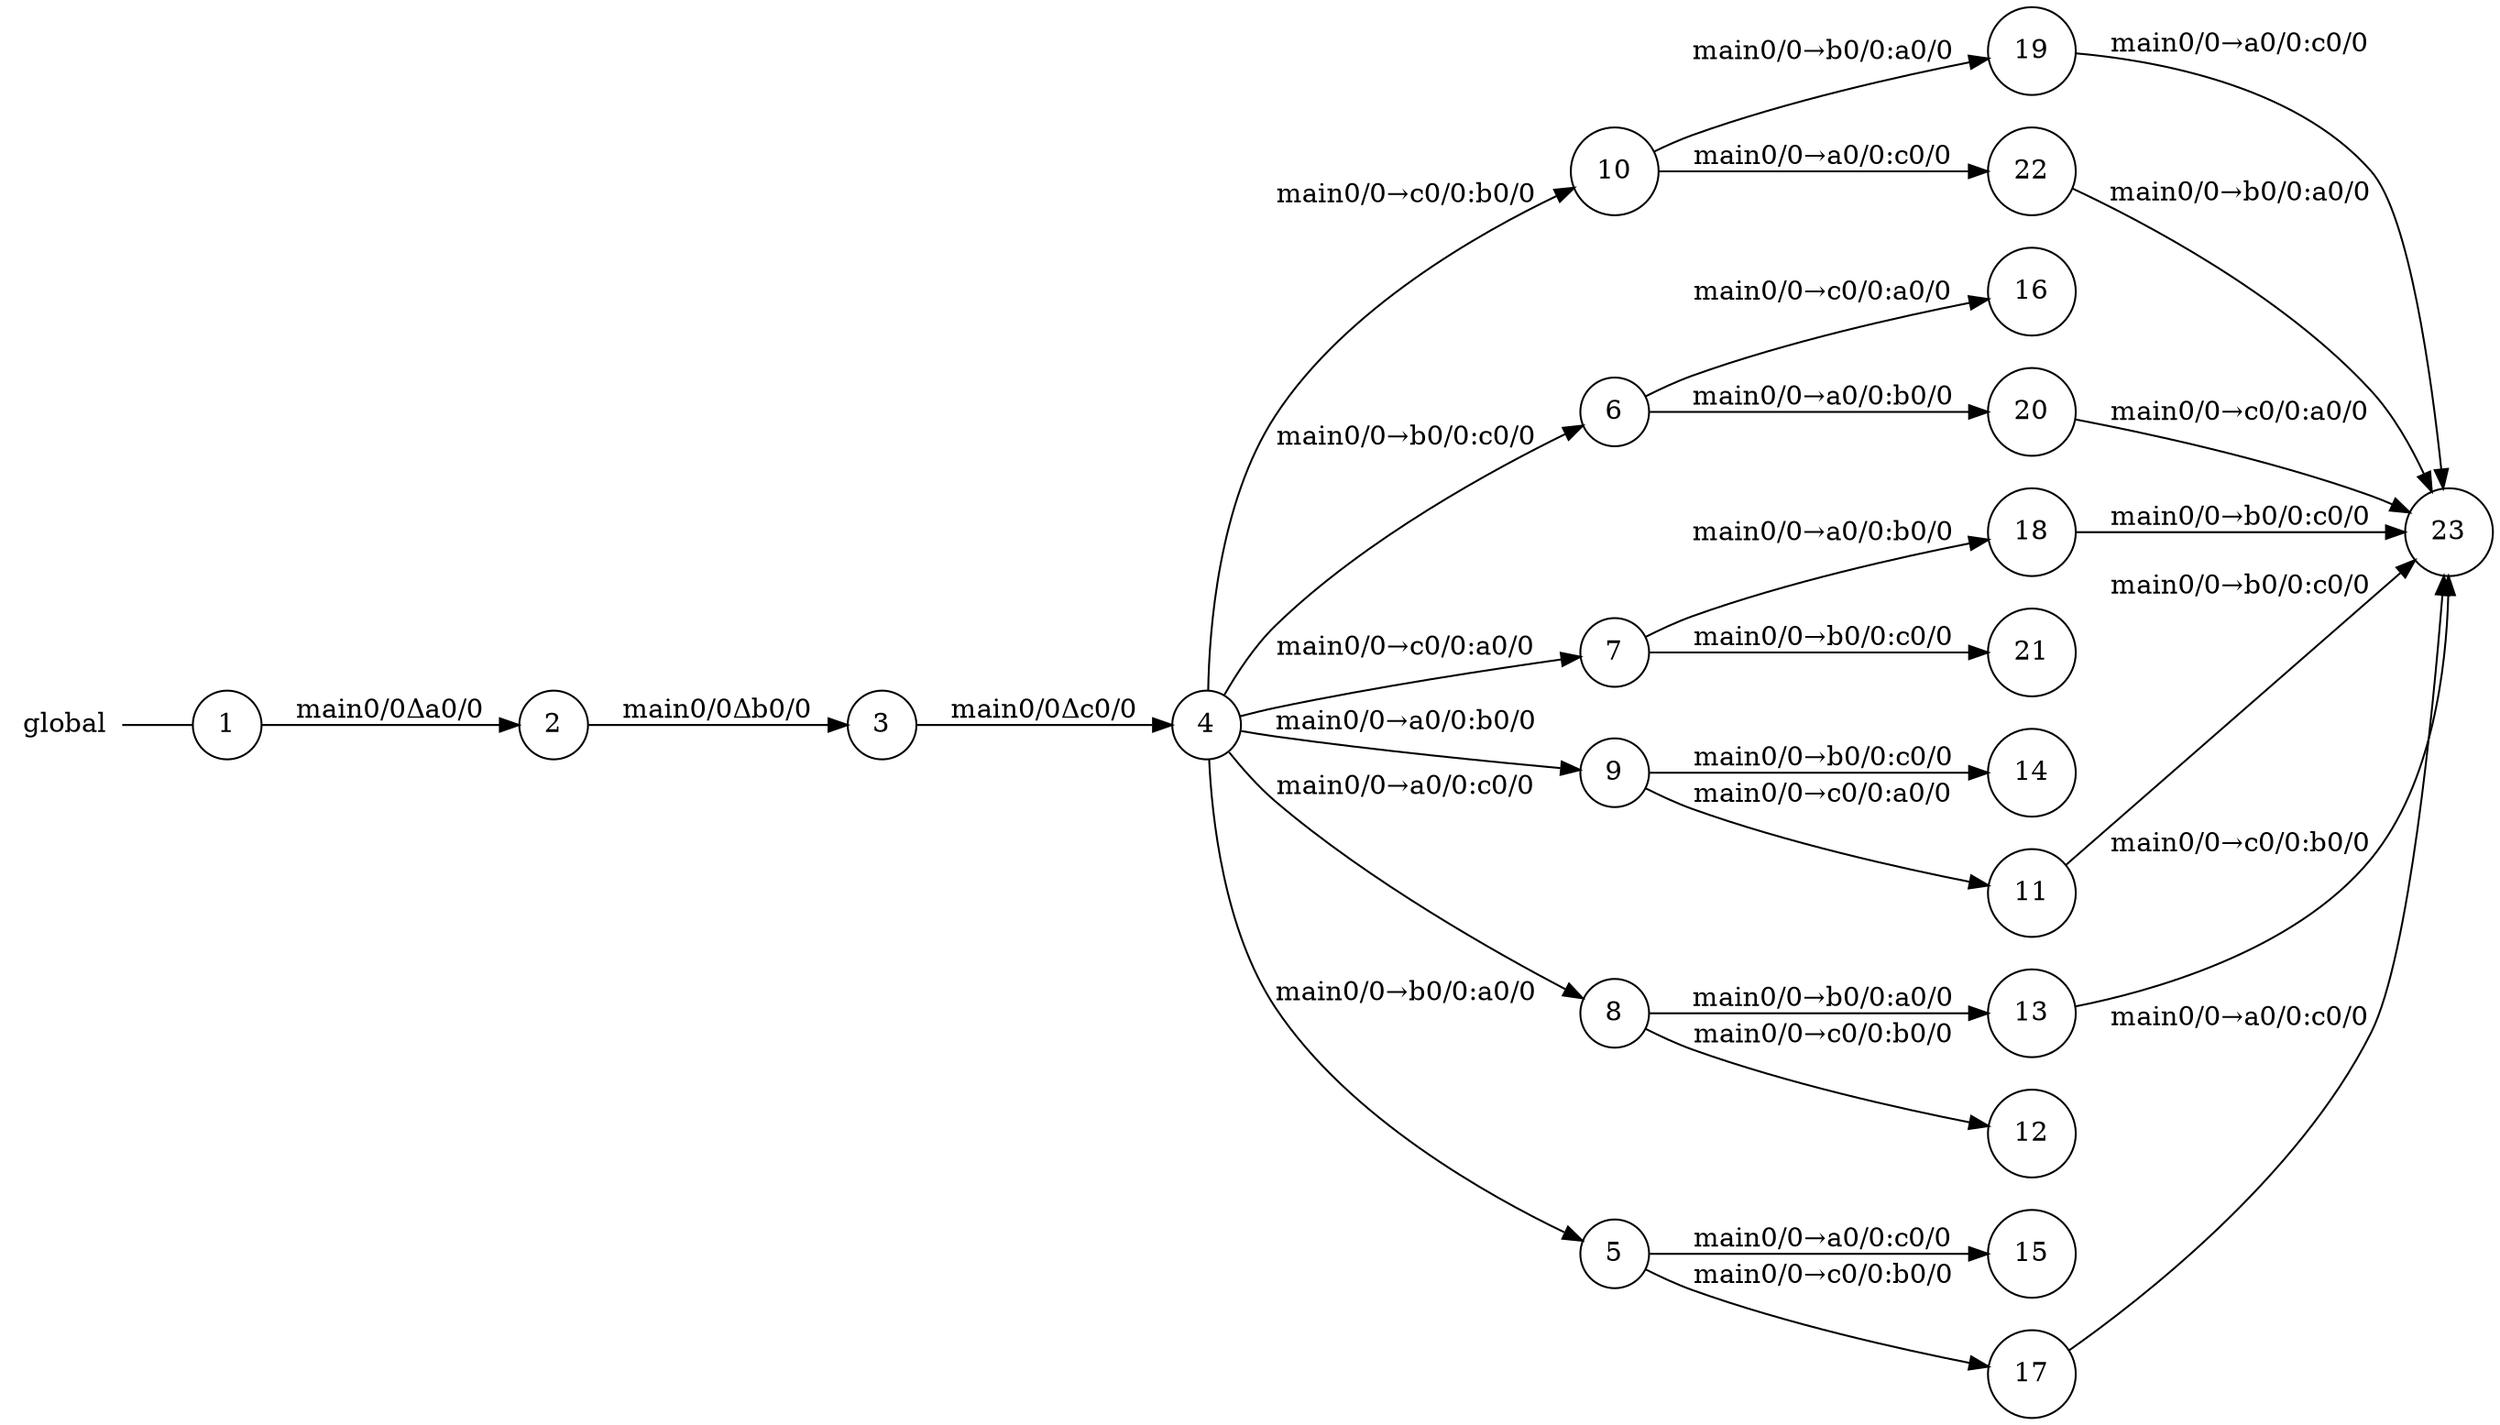 digraph global {
	rankdir="LR";
	n_0 [label="global", shape="plaintext"];
	n_1 [id="34", shape=circle, label="18"];
	n_2 [id="20", shape=circle, label="10"];
	n_3 [id="27", shape=circle, label="19"];
	n_4 [id="25", shape=circle, label="14"];
	n_5 [id="28", shape=circle, label="6"];
	n_6 [id="12", shape=circle, label="16"];
	n_7 [id="18", shape=circle, label="7"];
	n_8 [id="14", shape=circle, label="9"];
	n_9 [id="6", shape=circle, label="13"];
	n_10 [id="13", shape=circle, label="22"];
	n_11 [id="24", shape=circle, label="8"];
	n_12 [id="10", shape=circle, label="3"];
	n_13 [id="30", shape=circle, label="20"];
	n_14 [id="22", shape=circle, label="5"];
	n_15 [id="1", shape=circle, label="1"];
	n_0 -> n_15 [arrowhead=none];
	n_16 [id="9", shape=circle, label="15"];
	n_17 [id="2", shape=circle, label="23"];
	n_18 [id="4", shape=circle, label="2"];
	n_19 [id="31", shape=circle, label="17"];
	n_20 [id="32", shape=circle, label="4"];
	n_21 [id="7", shape=circle, label="21"];
	n_22 [id="3", shape=circle, label="12"];
	n_23 [id="16", shape=circle, label="11"];

	n_11 -> n_9 [id="[$e|26]", label="main0/0→b0/0:a0/0"];
	n_13 -> n_17 [id="[$e|51]", label="main0/0→c0/0:a0/0"];
	n_14 -> n_19 [id="[$e|20]", label="main0/0→c0/0:b0/0"];
	n_18 -> n_12 [id="[$e|3]", label="main0/0Δb0/0"];
	n_8 -> n_4 [id="[$e|8]", label="main0/0→b0/0:c0/0"];
	n_23 -> n_17 [id="[$e|41]", label="main0/0→b0/0:c0/0"];
	n_12 -> n_20 [id="[$e|28]", label="main0/0Δc0/0"];
	n_14 -> n_16 [id="[$e|6]", label="main0/0→a0/0:c0/0"];
	n_1 -> n_17 [id="[$e|52]", label="main0/0→b0/0:c0/0"];
	n_2 -> n_3 [id="[$e|12]", label="main0/0→b0/0:a0/0"];
	n_5 -> n_6 [id="[$e|5]", label="main0/0→c0/0:a0/0"];
	n_11 -> n_22 [id="[$e|11]", label="main0/0→c0/0:b0/0"];
	n_9 -> n_17 [id="[$e|42]", label="main0/0→c0/0:b0/0"];
	n_5 -> n_13 [id="[$e|9]", label="main0/0→a0/0:b0/0"];
	n_20 -> n_8 [id="[$e|25]", label="main0/0→a0/0:b0/0"];
	n_2 -> n_10 [id="[$e|1]", label="main0/0→a0/0:c0/0"];
	n_20 -> n_11 [id="[$e|4]", label="main0/0→a0/0:c0/0"];
	n_7 -> n_1 [id="[$e|18]", label="main0/0→a0/0:b0/0"];
	n_8 -> n_23 [id="[$e|13]", label="main0/0→c0/0:a0/0"];
	n_7 -> n_21 [id="[$e|32]", label="main0/0→b0/0:c0/0"];
	n_15 -> n_18 [id="[$e|17]", label="main0/0Δa0/0"];
	n_20 -> n_2 [id="[$e|22]", label="main0/0→c0/0:b0/0"];
	n_20 -> n_7 [id="[$e|0]", label="main0/0→c0/0:a0/0"];
	n_10 -> n_17 [id="[$e|50]", label="main0/0→b0/0:a0/0"];
	n_19 -> n_17 [id="[$e|40]", label="main0/0→a0/0:c0/0"];
	n_20 -> n_5 [id="[$e|29]", label="main0/0→b0/0:c0/0"];
	n_20 -> n_14 [id="[$e|30]", label="main0/0→b0/0:a0/0"];
	n_3 -> n_17 [id="[$e|10]", label="main0/0→a0/0:c0/0"];
}
